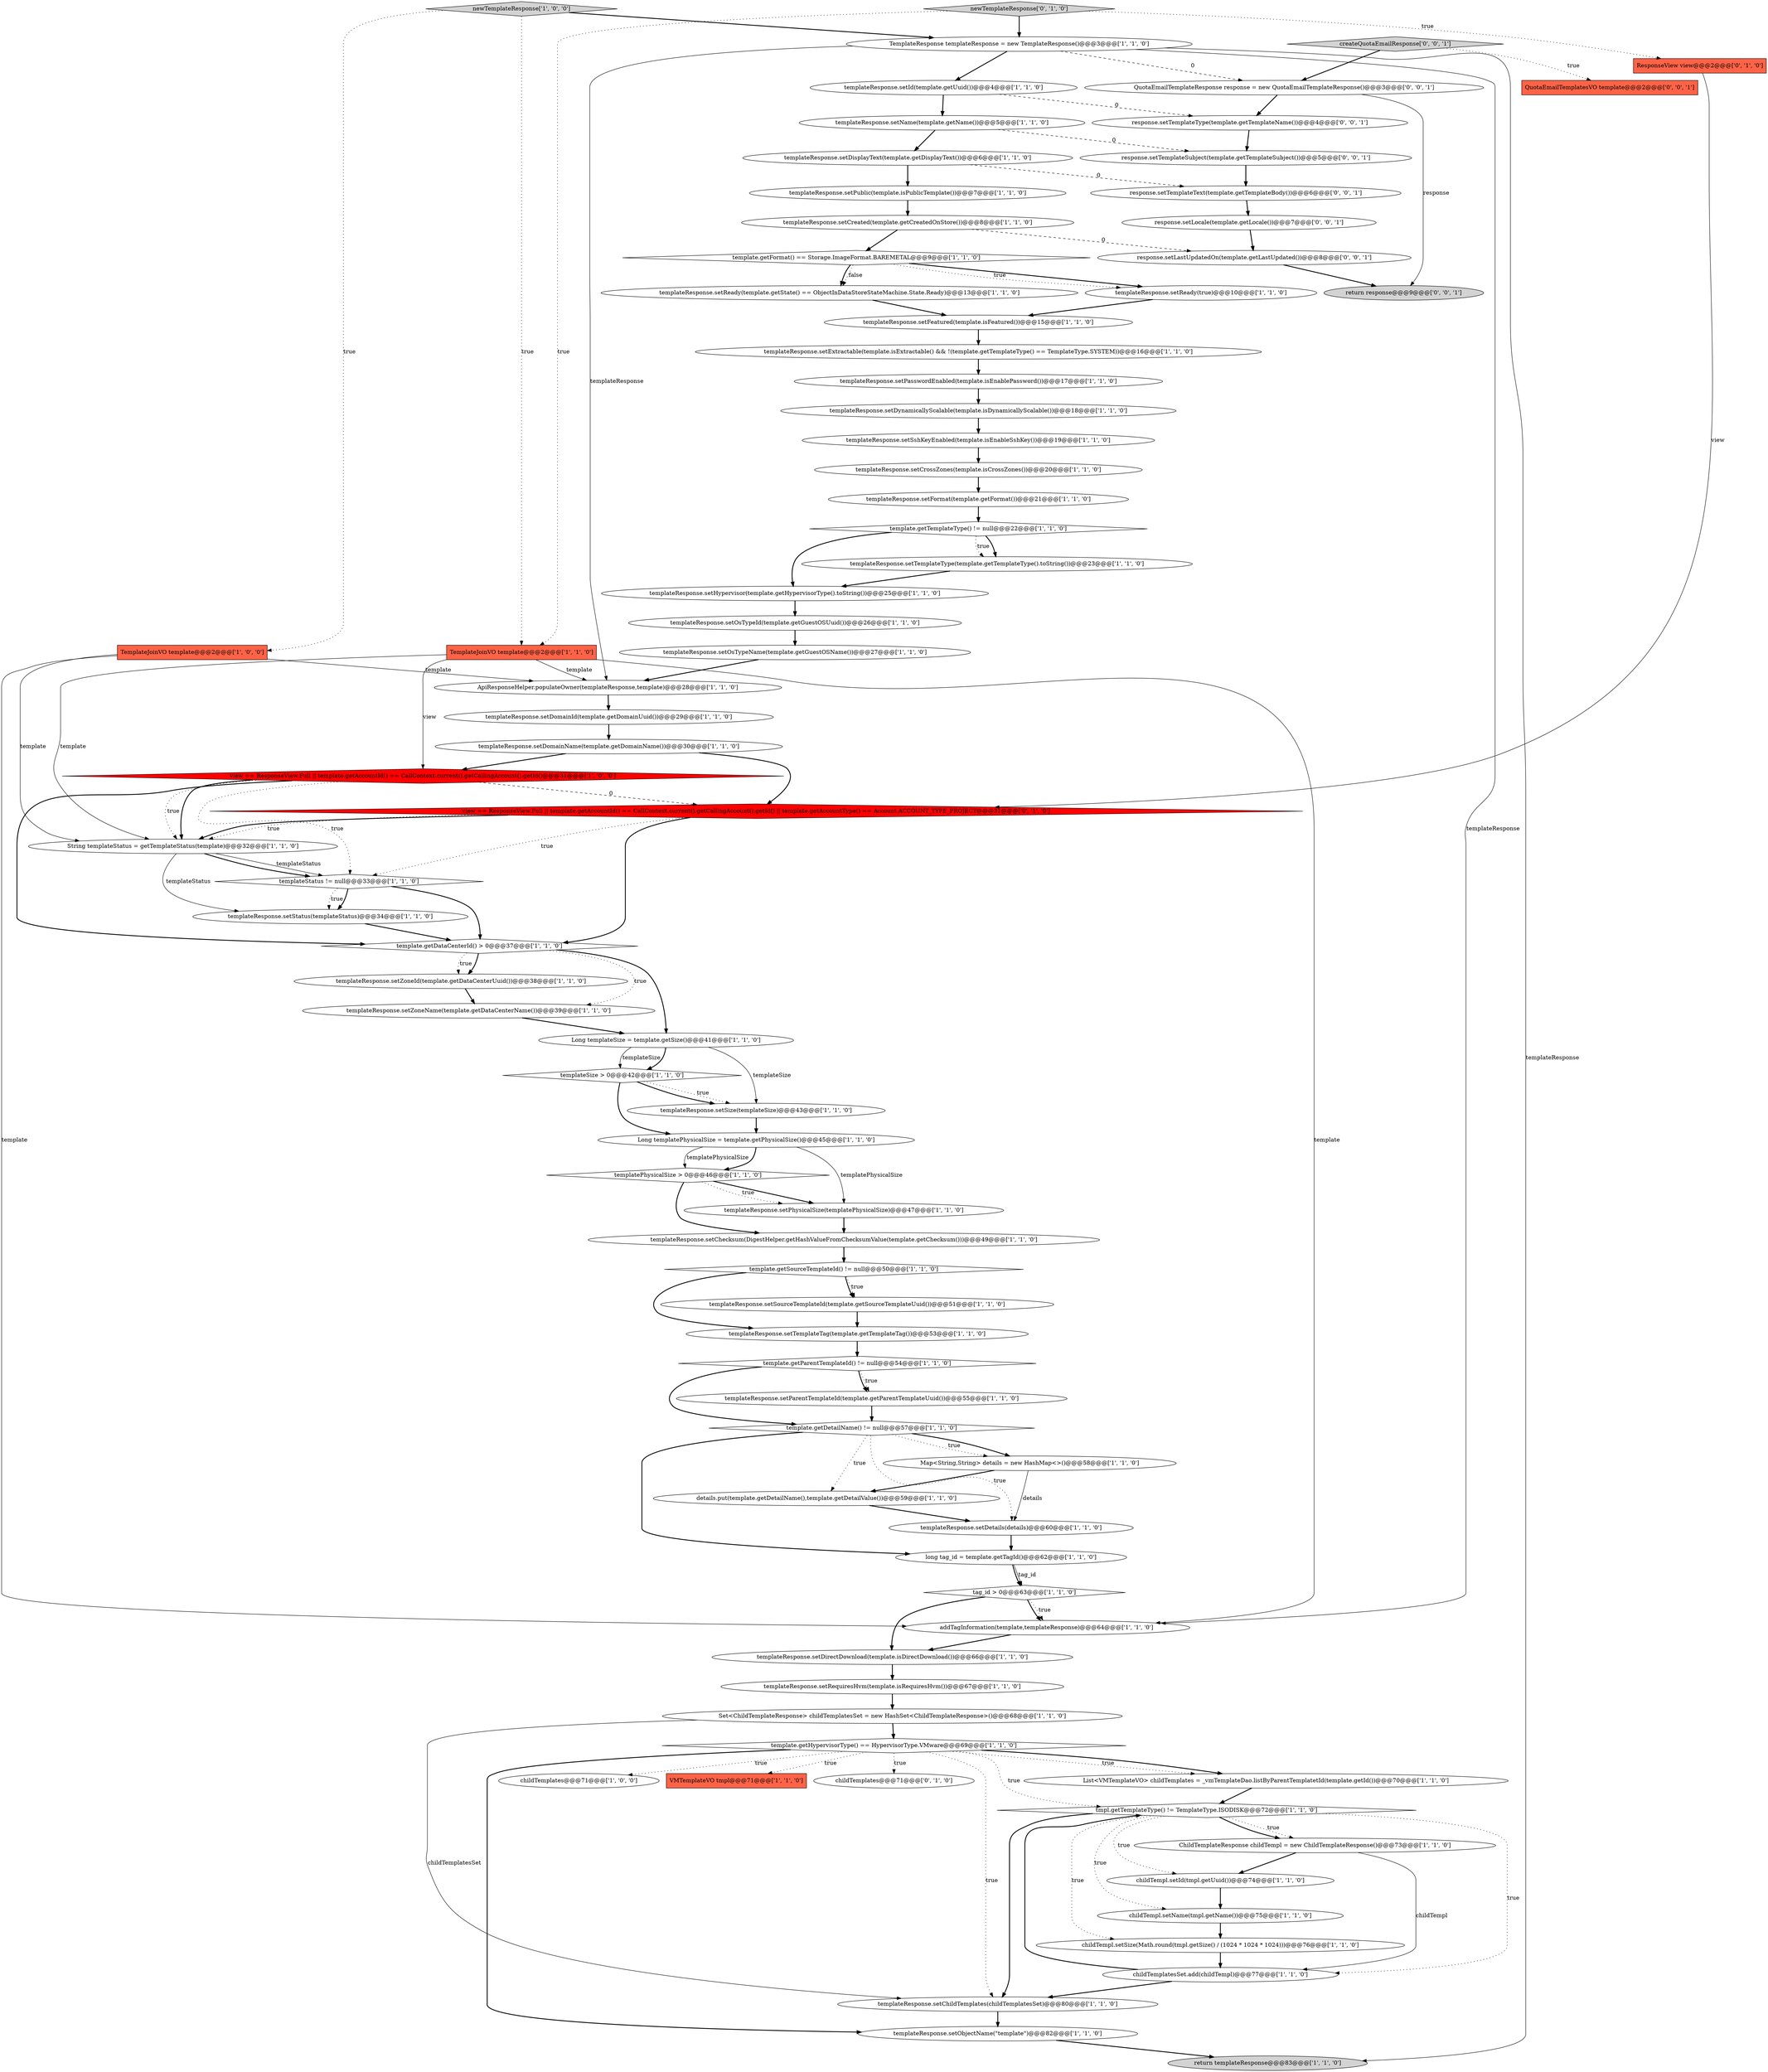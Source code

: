 digraph {
12 [style = filled, label = "templateResponse.setZoneId(template.getDataCenterUuid())@@@38@@@['1', '1', '0']", fillcolor = white, shape = ellipse image = "AAA0AAABBB1BBB"];
36 [style = filled, label = "templateResponse.setDetails(details)@@@60@@@['1', '1', '0']", fillcolor = white, shape = ellipse image = "AAA0AAABBB1BBB"];
38 [style = filled, label = "childTempl.setId(tmpl.getUuid())@@@74@@@['1', '1', '0']", fillcolor = white, shape = ellipse image = "AAA0AAABBB1BBB"];
31 [style = filled, label = "template.getDetailName() != null@@@57@@@['1', '1', '0']", fillcolor = white, shape = diamond image = "AAA0AAABBB1BBB"];
4 [style = filled, label = "childTempl.setSize(Math.round(tmpl.getSize() / (1024 * 1024 * 1024)))@@@76@@@['1', '1', '0']", fillcolor = white, shape = ellipse image = "AAA0AAABBB1BBB"];
11 [style = filled, label = "templateResponse.setSshKeyEnabled(template.isEnableSshKey())@@@19@@@['1', '1', '0']", fillcolor = white, shape = ellipse image = "AAA0AAABBB1BBB"];
32 [style = filled, label = "templateResponse.setPublic(template.isPublicTemplate())@@@7@@@['1', '1', '0']", fillcolor = white, shape = ellipse image = "AAA0AAABBB1BBB"];
34 [style = filled, label = "childTemplates@@@71@@@['1', '0', '0']", fillcolor = white, shape = ellipse image = "AAA0AAABBB1BBB"];
29 [style = filled, label = "template.getSourceTemplateId() != null@@@50@@@['1', '1', '0']", fillcolor = white, shape = diamond image = "AAA0AAABBB1BBB"];
33 [style = filled, label = "templateResponse.setCrossZones(template.isCrossZones())@@@20@@@['1', '1', '0']", fillcolor = white, shape = ellipse image = "AAA0AAABBB1BBB"];
22 [style = filled, label = "templateResponse.setChildTemplates(childTemplatesSet)@@@80@@@['1', '1', '0']", fillcolor = white, shape = ellipse image = "AAA0AAABBB1BBB"];
41 [style = filled, label = "String templateStatus = getTemplateStatus(template)@@@32@@@['1', '1', '0']", fillcolor = white, shape = ellipse image = "AAA0AAABBB1BBB"];
26 [style = filled, label = "Map<String,String> details = new HashMap<>()@@@58@@@['1', '1', '0']", fillcolor = white, shape = ellipse image = "AAA0AAABBB1BBB"];
44 [style = filled, label = "ApiResponseHelper.populateOwner(templateResponse,template)@@@28@@@['1', '1', '0']", fillcolor = white, shape = ellipse image = "AAA0AAABBB1BBB"];
48 [style = filled, label = "templateResponse.setObjectName(\"template\")@@@82@@@['1', '1', '0']", fillcolor = white, shape = ellipse image = "AAA0AAABBB1BBB"];
49 [style = filled, label = "VMTemplateVO tmpl@@@71@@@['1', '1', '0']", fillcolor = tomato, shape = box image = "AAA0AAABBB1BBB"];
50 [style = filled, label = "templateResponse.setSourceTemplateId(template.getSourceTemplateUuid())@@@51@@@['1', '1', '0']", fillcolor = white, shape = ellipse image = "AAA0AAABBB1BBB"];
63 [style = filled, label = "templateStatus != null@@@33@@@['1', '1', '0']", fillcolor = white, shape = diamond image = "AAA0AAABBB1BBB"];
67 [style = filled, label = "ChildTemplateResponse childTempl = new ChildTemplateResponse()@@@73@@@['1', '1', '0']", fillcolor = white, shape = ellipse image = "AAA0AAABBB1BBB"];
78 [style = filled, label = "response.setLocale(template.getLocale())@@@7@@@['0', '0', '1']", fillcolor = white, shape = ellipse image = "AAA0AAABBB3BBB"];
71 [style = filled, label = "view == ResponseView.Full || template.getAccountId() == CallContext.current().getCallingAccount().getId() || template.getAccountType() == Account.ACCOUNT_TYPE_PROJECT@@@31@@@['0', '1', '0']", fillcolor = red, shape = diamond image = "AAA1AAABBB2BBB"];
16 [style = filled, label = "List<VMTemplateVO> childTemplates = _vmTemplateDao.listByParentTemplatetId(template.getId())@@@70@@@['1', '1', '0']", fillcolor = white, shape = ellipse image = "AAA0AAABBB1BBB"];
65 [style = filled, label = "templateResponse.setReady(template.getState() == ObjectInDataStoreStateMachine.State.Ready)@@@13@@@['1', '1', '0']", fillcolor = white, shape = ellipse image = "AAA0AAABBB1BBB"];
27 [style = filled, label = "templateResponse.setParentTemplateId(template.getParentTemplateUuid())@@@55@@@['1', '1', '0']", fillcolor = white, shape = ellipse image = "AAA0AAABBB1BBB"];
5 [style = filled, label = "templateResponse.setCreated(template.getCreatedOnStore())@@@8@@@['1', '1', '0']", fillcolor = white, shape = ellipse image = "AAA0AAABBB1BBB"];
10 [style = filled, label = "long tag_id = template.getTagId()@@@62@@@['1', '1', '0']", fillcolor = white, shape = ellipse image = "AAA0AAABBB1BBB"];
8 [style = filled, label = "templateResponse.setName(template.getName())@@@5@@@['1', '1', '0']", fillcolor = white, shape = ellipse image = "AAA0AAABBB1BBB"];
80 [style = filled, label = "response.setTemplateSubject(template.getTemplateSubject())@@@5@@@['0', '0', '1']", fillcolor = white, shape = ellipse image = "AAA0AAABBB3BBB"];
13 [style = filled, label = "templateResponse.setChecksum(DigestHelper.getHashValueFromChecksumValue(template.getChecksum()))@@@49@@@['1', '1', '0']", fillcolor = white, shape = ellipse image = "AAA0AAABBB1BBB"];
60 [style = filled, label = "childTempl.setName(tmpl.getName())@@@75@@@['1', '1', '0']", fillcolor = white, shape = ellipse image = "AAA0AAABBB1BBB"];
55 [style = filled, label = "templateResponse.setFeatured(template.isFeatured())@@@15@@@['1', '1', '0']", fillcolor = white, shape = ellipse image = "AAA0AAABBB1BBB"];
17 [style = filled, label = "tmpl.getTemplateType() != TemplateType.ISODISK@@@72@@@['1', '1', '0']", fillcolor = white, shape = diamond image = "AAA0AAABBB1BBB"];
37 [style = filled, label = "templateResponse.setZoneName(template.getDataCenterName())@@@39@@@['1', '1', '0']", fillcolor = white, shape = ellipse image = "AAA0AAABBB1BBB"];
54 [style = filled, label = "templateResponse.setTemplateType(template.getTemplateType().toString())@@@23@@@['1', '1', '0']", fillcolor = white, shape = ellipse image = "AAA0AAABBB1BBB"];
64 [style = filled, label = "templateResponse.setHypervisor(template.getHypervisorType().toString())@@@25@@@['1', '1', '0']", fillcolor = white, shape = ellipse image = "AAA0AAABBB1BBB"];
68 [style = filled, label = "childTemplatesSet.add(childTempl)@@@77@@@['1', '1', '0']", fillcolor = white, shape = ellipse image = "AAA0AAABBB1BBB"];
45 [style = filled, label = "template.getDataCenterId() > 0@@@37@@@['1', '1', '0']", fillcolor = white, shape = diamond image = "AAA0AAABBB1BBB"];
23 [style = filled, label = "templateResponse.setDynamicallyScalable(template.isDynamicallyScalable())@@@18@@@['1', '1', '0']", fillcolor = white, shape = ellipse image = "AAA0AAABBB1BBB"];
20 [style = filled, label = "templateResponse.setId(template.getUuid())@@@4@@@['1', '1', '0']", fillcolor = white, shape = ellipse image = "AAA0AAABBB1BBB"];
74 [style = filled, label = "response.setTemplateText(template.getTemplateBody())@@@6@@@['0', '0', '1']", fillcolor = white, shape = ellipse image = "AAA0AAABBB3BBB"];
56 [style = filled, label = "tag_id > 0@@@63@@@['1', '1', '0']", fillcolor = white, shape = diamond image = "AAA0AAABBB1BBB"];
9 [style = filled, label = "template.getParentTemplateId() != null@@@54@@@['1', '1', '0']", fillcolor = white, shape = diamond image = "AAA0AAABBB1BBB"];
14 [style = filled, label = "newTemplateResponse['1', '0', '0']", fillcolor = lightgray, shape = diamond image = "AAA0AAABBB1BBB"];
72 [style = filled, label = "newTemplateResponse['0', '1', '0']", fillcolor = lightgray, shape = diamond image = "AAA0AAABBB2BBB"];
39 [style = filled, label = "TemplateResponse templateResponse = new TemplateResponse()@@@3@@@['1', '1', '0']", fillcolor = white, shape = ellipse image = "AAA0AAABBB1BBB"];
76 [style = filled, label = "response.setLastUpdatedOn(template.getLastUpdated())@@@8@@@['0', '0', '1']", fillcolor = white, shape = ellipse image = "AAA0AAABBB3BBB"];
35 [style = filled, label = "templateResponse.setOsTypeId(template.getGuestOSUuid())@@@26@@@['1', '1', '0']", fillcolor = white, shape = ellipse image = "AAA0AAABBB1BBB"];
24 [style = filled, label = "templateResponse.setSize(templateSize)@@@43@@@['1', '1', '0']", fillcolor = white, shape = ellipse image = "AAA0AAABBB1BBB"];
62 [style = filled, label = "templateResponse.setFormat(template.getFormat())@@@21@@@['1', '1', '0']", fillcolor = white, shape = ellipse image = "AAA0AAABBB1BBB"];
57 [style = filled, label = "TemplateJoinVO template@@@2@@@['1', '0', '0']", fillcolor = tomato, shape = box image = "AAA0AAABBB1BBB"];
30 [style = filled, label = "Long templatePhysicalSize = template.getPhysicalSize()@@@45@@@['1', '1', '0']", fillcolor = white, shape = ellipse image = "AAA0AAABBB1BBB"];
73 [style = filled, label = "response.setTemplateType(template.getTemplateName())@@@4@@@['0', '0', '1']", fillcolor = white, shape = ellipse image = "AAA0AAABBB3BBB"];
42 [style = filled, label = "templateResponse.setTemplateTag(template.getTemplateTag())@@@53@@@['1', '1', '0']", fillcolor = white, shape = ellipse image = "AAA0AAABBB1BBB"];
47 [style = filled, label = "Set<ChildTemplateResponse> childTemplatesSet = new HashSet<ChildTemplateResponse>()@@@68@@@['1', '1', '0']", fillcolor = white, shape = ellipse image = "AAA0AAABBB1BBB"];
69 [style = filled, label = "ResponseView view@@@2@@@['0', '1', '0']", fillcolor = tomato, shape = box image = "AAA0AAABBB2BBB"];
58 [style = filled, label = "TemplateJoinVO template@@@2@@@['1', '1', '0']", fillcolor = tomato, shape = box image = "AAA0AAABBB1BBB"];
59 [style = filled, label = "template.getHypervisorType() == HypervisorType.VMware@@@69@@@['1', '1', '0']", fillcolor = white, shape = diamond image = "AAA0AAABBB1BBB"];
53 [style = filled, label = "template.getFormat() == Storage.ImageFormat.BAREMETAL@@@9@@@['1', '1', '0']", fillcolor = white, shape = diamond image = "AAA0AAABBB1BBB"];
75 [style = filled, label = "QuotaEmailTemplatesVO template@@@2@@@['0', '0', '1']", fillcolor = tomato, shape = box image = "AAA0AAABBB3BBB"];
25 [style = filled, label = "templateResponse.setDomainName(template.getDomainName())@@@30@@@['1', '1', '0']", fillcolor = white, shape = ellipse image = "AAA0AAABBB1BBB"];
18 [style = filled, label = "templatePhysicalSize > 0@@@46@@@['1', '1', '0']", fillcolor = white, shape = diamond image = "AAA0AAABBB1BBB"];
19 [style = filled, label = "templateResponse.setDirectDownload(template.isDirectDownload())@@@66@@@['1', '1', '0']", fillcolor = white, shape = ellipse image = "AAA0AAABBB1BBB"];
52 [style = filled, label = "templateResponse.setRequiresHvm(template.isRequiresHvm())@@@67@@@['1', '1', '0']", fillcolor = white, shape = ellipse image = "AAA0AAABBB1BBB"];
15 [style = filled, label = "templateResponse.setDisplayText(template.getDisplayText())@@@6@@@['1', '1', '0']", fillcolor = white, shape = ellipse image = "AAA0AAABBB1BBB"];
81 [style = filled, label = "QuotaEmailTemplateResponse response = new QuotaEmailTemplateResponse()@@@3@@@['0', '0', '1']", fillcolor = white, shape = ellipse image = "AAA0AAABBB3BBB"];
66 [style = filled, label = "addTagInformation(template,templateResponse)@@@64@@@['1', '1', '0']", fillcolor = white, shape = ellipse image = "AAA0AAABBB1BBB"];
3 [style = filled, label = "Long templateSize = template.getSize()@@@41@@@['1', '1', '0']", fillcolor = white, shape = ellipse image = "AAA0AAABBB1BBB"];
6 [style = filled, label = "templateResponse.setOsTypeName(template.getGuestOSName())@@@27@@@['1', '1', '0']", fillcolor = white, shape = ellipse image = "AAA0AAABBB1BBB"];
79 [style = filled, label = "createQuotaEmailResponse['0', '0', '1']", fillcolor = lightgray, shape = diamond image = "AAA0AAABBB3BBB"];
7 [style = filled, label = "return templateResponse@@@83@@@['1', '1', '0']", fillcolor = lightgray, shape = ellipse image = "AAA0AAABBB1BBB"];
46 [style = filled, label = "details.put(template.getDetailName(),template.getDetailValue())@@@59@@@['1', '1', '0']", fillcolor = white, shape = ellipse image = "AAA0AAABBB1BBB"];
2 [style = filled, label = "templateResponse.setExtractable(template.isExtractable() && !(template.getTemplateType() == TemplateType.SYSTEM))@@@16@@@['1', '1', '0']", fillcolor = white, shape = ellipse image = "AAA0AAABBB1BBB"];
0 [style = filled, label = "templateSize > 0@@@42@@@['1', '1', '0']", fillcolor = white, shape = diamond image = "AAA0AAABBB1BBB"];
43 [style = filled, label = "templateResponse.setDomainId(template.getDomainUuid())@@@29@@@['1', '1', '0']", fillcolor = white, shape = ellipse image = "AAA0AAABBB1BBB"];
40 [style = filled, label = "templateResponse.setReady(true)@@@10@@@['1', '1', '0']", fillcolor = white, shape = ellipse image = "AAA0AAABBB1BBB"];
51 [style = filled, label = "templateResponse.setPhysicalSize(templatePhysicalSize)@@@47@@@['1', '1', '0']", fillcolor = white, shape = ellipse image = "AAA0AAABBB1BBB"];
77 [style = filled, label = "return response@@@9@@@['0', '0', '1']", fillcolor = lightgray, shape = ellipse image = "AAA0AAABBB3BBB"];
70 [style = filled, label = "childTemplates@@@71@@@['0', '1', '0']", fillcolor = white, shape = ellipse image = "AAA0AAABBB2BBB"];
1 [style = filled, label = "view == ResponseView.Full || template.getAccountId() == CallContext.current().getCallingAccount().getId()@@@31@@@['1', '0', '0']", fillcolor = red, shape = diamond image = "AAA1AAABBB1BBB"];
28 [style = filled, label = "template.getTemplateType() != null@@@22@@@['1', '1', '0']", fillcolor = white, shape = diamond image = "AAA0AAABBB1BBB"];
61 [style = filled, label = "templateResponse.setStatus(templateStatus)@@@34@@@['1', '1', '0']", fillcolor = white, shape = ellipse image = "AAA0AAABBB1BBB"];
21 [style = filled, label = "templateResponse.setPasswordEnabled(template.isEnablePassword())@@@17@@@['1', '1', '0']", fillcolor = white, shape = ellipse image = "AAA0AAABBB1BBB"];
61->45 [style = bold, label=""];
0->30 [style = bold, label=""];
25->1 [style = bold, label=""];
17->67 [style = dotted, label="true"];
1->71 [style = dashed, label="0"];
81->73 [style = bold, label=""];
40->55 [style = bold, label=""];
42->9 [style = bold, label=""];
1->63 [style = dotted, label="true"];
55->2 [style = bold, label=""];
59->22 [style = dotted, label="true"];
57->44 [style = solid, label="template"];
59->70 [style = dotted, label="true"];
26->36 [style = solid, label="details"];
30->18 [style = bold, label=""];
37->3 [style = bold, label=""];
24->30 [style = bold, label=""];
52->47 [style = bold, label=""];
73->80 [style = bold, label=""];
63->61 [style = dotted, label="true"];
53->65 [style = bold, label=""];
0->24 [style = dotted, label="true"];
0->24 [style = bold, label=""];
14->57 [style = dotted, label="true"];
11->33 [style = bold, label=""];
79->75 [style = dotted, label="true"];
58->1 [style = solid, label="view"];
67->38 [style = bold, label=""];
26->46 [style = bold, label=""];
17->38 [style = dotted, label="true"];
58->41 [style = solid, label="template"];
3->0 [style = solid, label="templateSize"];
1->41 [style = bold, label=""];
74->78 [style = bold, label=""];
57->66 [style = solid, label="template"];
41->63 [style = solid, label="templateStatus"];
71->41 [style = bold, label=""];
71->45 [style = bold, label=""];
28->54 [style = bold, label=""];
27->31 [style = bold, label=""];
46->36 [style = bold, label=""];
59->49 [style = dotted, label="true"];
8->80 [style = dashed, label="0"];
16->17 [style = bold, label=""];
72->39 [style = bold, label=""];
79->81 [style = bold, label=""];
14->58 [style = dotted, label="true"];
12->37 [style = bold, label=""];
1->41 [style = dotted, label="true"];
3->0 [style = bold, label=""];
59->16 [style = dotted, label="true"];
64->35 [style = bold, label=""];
20->8 [style = bold, label=""];
2->21 [style = bold, label=""];
17->68 [style = dotted, label="true"];
29->50 [style = dotted, label="true"];
59->34 [style = dotted, label="true"];
5->53 [style = bold, label=""];
62->28 [style = bold, label=""];
18->51 [style = bold, label=""];
31->46 [style = dotted, label="true"];
65->55 [style = bold, label=""];
39->20 [style = bold, label=""];
14->39 [style = bold, label=""];
1->45 [style = bold, label=""];
59->48 [style = bold, label=""];
68->17 [style = bold, label=""];
63->45 [style = bold, label=""];
21->23 [style = bold, label=""];
54->64 [style = bold, label=""];
8->15 [style = bold, label=""];
22->48 [style = bold, label=""];
17->60 [style = dotted, label="true"];
17->4 [style = dotted, label="true"];
9->31 [style = bold, label=""];
39->81 [style = dashed, label="0"];
47->22 [style = solid, label="childTemplatesSet"];
53->40 [style = bold, label=""];
72->58 [style = dotted, label="true"];
56->66 [style = bold, label=""];
58->44 [style = solid, label="template"];
6->44 [style = bold, label=""];
51->13 [style = bold, label=""];
66->19 [style = bold, label=""];
47->59 [style = bold, label=""];
39->7 [style = solid, label="templateResponse"];
9->27 [style = bold, label=""];
31->36 [style = dotted, label="true"];
31->26 [style = bold, label=""];
28->64 [style = bold, label=""];
17->67 [style = bold, label=""];
50->42 [style = bold, label=""];
29->50 [style = bold, label=""];
31->10 [style = bold, label=""];
72->69 [style = dotted, label="true"];
29->42 [style = bold, label=""];
53->40 [style = dotted, label="true"];
58->66 [style = solid, label="template"];
67->68 [style = solid, label="childTempl"];
48->7 [style = bold, label=""];
63->61 [style = bold, label=""];
23->11 [style = bold, label=""];
30->18 [style = solid, label="templatePhysicalSize"];
59->17 [style = dotted, label="true"];
25->71 [style = bold, label=""];
60->4 [style = bold, label=""];
36->10 [style = bold, label=""];
81->77 [style = solid, label="response"];
32->5 [style = bold, label=""];
33->62 [style = bold, label=""];
39->44 [style = solid, label="templateResponse"];
10->56 [style = bold, label=""];
35->6 [style = bold, label=""];
57->41 [style = solid, label="template"];
45->3 [style = bold, label=""];
45->37 [style = dotted, label="true"];
76->77 [style = bold, label=""];
53->65 [style = dotted, label="false"];
28->54 [style = dotted, label="true"];
59->16 [style = bold, label=""];
56->66 [style = dotted, label="true"];
38->60 [style = bold, label=""];
17->22 [style = bold, label=""];
68->22 [style = bold, label=""];
5->76 [style = dashed, label="0"];
44->43 [style = bold, label=""];
30->51 [style = solid, label="templatePhysicalSize"];
45->12 [style = bold, label=""];
39->66 [style = solid, label="templateResponse"];
9->27 [style = dotted, label="true"];
41->61 [style = solid, label="templateStatus"];
13->29 [style = bold, label=""];
69->71 [style = solid, label="view"];
15->74 [style = dashed, label="0"];
80->74 [style = bold, label=""];
31->26 [style = dotted, label="true"];
71->41 [style = dotted, label="true"];
45->12 [style = dotted, label="true"];
56->19 [style = bold, label=""];
18->13 [style = bold, label=""];
4->68 [style = bold, label=""];
78->76 [style = bold, label=""];
18->51 [style = dotted, label="true"];
43->25 [style = bold, label=""];
15->32 [style = bold, label=""];
20->73 [style = dashed, label="0"];
41->63 [style = bold, label=""];
10->56 [style = solid, label="tag_id"];
19->52 [style = bold, label=""];
3->24 [style = solid, label="templateSize"];
71->63 [style = dotted, label="true"];
}
